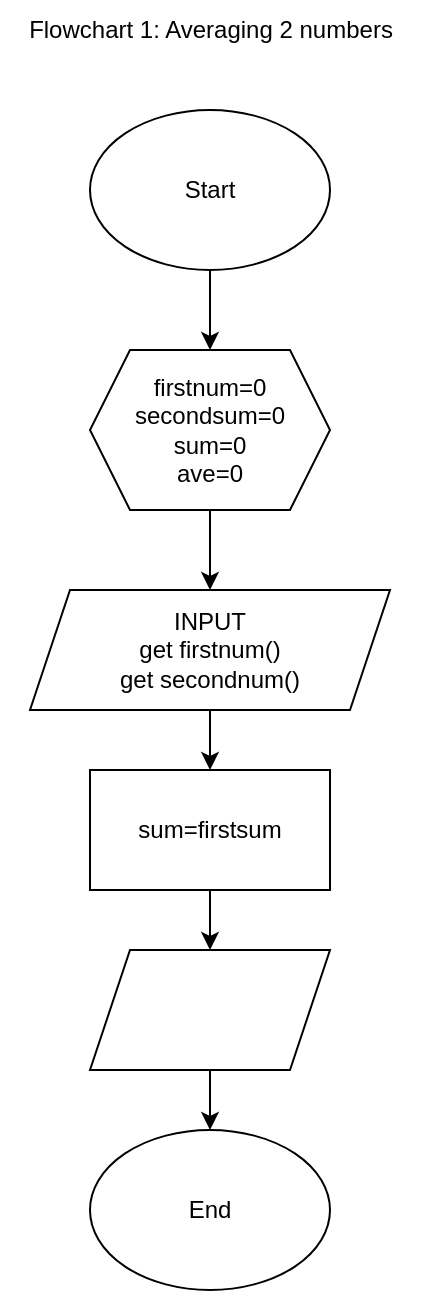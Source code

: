 <mxfile version="20.8.10" type="github">
  <diagram id="C5RBs43oDa-KdzZeNtuy" name="Page-1">
    <mxGraphModel dx="1434" dy="756" grid="1" gridSize="10" guides="1" tooltips="1" connect="1" arrows="1" fold="1" page="1" pageScale="1" pageWidth="827" pageHeight="1169" math="0" shadow="0">
      <root>
        <mxCell id="WIyWlLk6GJQsqaUBKTNV-0" />
        <mxCell id="WIyWlLk6GJQsqaUBKTNV-1" parent="WIyWlLk6GJQsqaUBKTNV-0" />
        <mxCell id="DBBJ72zB5dF7-DEx9NAv-4" value="" style="edgeStyle=orthogonalEdgeStyle;rounded=0;orthogonalLoop=1;jettySize=auto;html=1;" edge="1" parent="WIyWlLk6GJQsqaUBKTNV-1" source="DBBJ72zB5dF7-DEx9NAv-0" target="DBBJ72zB5dF7-DEx9NAv-2">
          <mxGeometry relative="1" as="geometry" />
        </mxCell>
        <mxCell id="DBBJ72zB5dF7-DEx9NAv-0" value="Start" style="ellipse;whiteSpace=wrap;html=1;" vertex="1" parent="WIyWlLk6GJQsqaUBKTNV-1">
          <mxGeometry x="70" y="80" width="120" height="80" as="geometry" />
        </mxCell>
        <mxCell id="DBBJ72zB5dF7-DEx9NAv-8" value="" style="edgeStyle=orthogonalEdgeStyle;rounded=0;orthogonalLoop=1;jettySize=auto;html=1;" edge="1" parent="WIyWlLk6GJQsqaUBKTNV-1" source="DBBJ72zB5dF7-DEx9NAv-2" target="DBBJ72zB5dF7-DEx9NAv-3">
          <mxGeometry relative="1" as="geometry" />
        </mxCell>
        <mxCell id="DBBJ72zB5dF7-DEx9NAv-2" value="firstnum=0&lt;br&gt;secondsum=0&lt;br&gt;sum=0&lt;br&gt;ave=0" style="shape=hexagon;perimeter=hexagonPerimeter2;whiteSpace=wrap;html=1;fixedSize=1;" vertex="1" parent="WIyWlLk6GJQsqaUBKTNV-1">
          <mxGeometry x="70" y="200" width="120" height="80" as="geometry" />
        </mxCell>
        <mxCell id="DBBJ72zB5dF7-DEx9NAv-9" value="" style="edgeStyle=orthogonalEdgeStyle;rounded=0;orthogonalLoop=1;jettySize=auto;html=1;" edge="1" parent="WIyWlLk6GJQsqaUBKTNV-1" source="DBBJ72zB5dF7-DEx9NAv-3" target="DBBJ72zB5dF7-DEx9NAv-5">
          <mxGeometry relative="1" as="geometry" />
        </mxCell>
        <mxCell id="DBBJ72zB5dF7-DEx9NAv-3" value="INPUT&lt;br&gt;get firstnum()&lt;br&gt;get secondnum()" style="shape=parallelogram;perimeter=parallelogramPerimeter;whiteSpace=wrap;html=1;fixedSize=1;" vertex="1" parent="WIyWlLk6GJQsqaUBKTNV-1">
          <mxGeometry x="40" y="320" width="180" height="60" as="geometry" />
        </mxCell>
        <mxCell id="DBBJ72zB5dF7-DEx9NAv-10" value="" style="edgeStyle=orthogonalEdgeStyle;rounded=0;orthogonalLoop=1;jettySize=auto;html=1;" edge="1" parent="WIyWlLk6GJQsqaUBKTNV-1" source="DBBJ72zB5dF7-DEx9NAv-5" target="DBBJ72zB5dF7-DEx9NAv-6">
          <mxGeometry relative="1" as="geometry" />
        </mxCell>
        <mxCell id="DBBJ72zB5dF7-DEx9NAv-5" value="sum=firstsum" style="rounded=0;whiteSpace=wrap;html=1;" vertex="1" parent="WIyWlLk6GJQsqaUBKTNV-1">
          <mxGeometry x="70" y="410" width="120" height="60" as="geometry" />
        </mxCell>
        <mxCell id="DBBJ72zB5dF7-DEx9NAv-11" value="" style="edgeStyle=orthogonalEdgeStyle;rounded=0;orthogonalLoop=1;jettySize=auto;html=1;" edge="1" parent="WIyWlLk6GJQsqaUBKTNV-1" source="DBBJ72zB5dF7-DEx9NAv-6" target="DBBJ72zB5dF7-DEx9NAv-7">
          <mxGeometry relative="1" as="geometry" />
        </mxCell>
        <mxCell id="DBBJ72zB5dF7-DEx9NAv-6" value="" style="shape=parallelogram;perimeter=parallelogramPerimeter;whiteSpace=wrap;html=1;fixedSize=1;" vertex="1" parent="WIyWlLk6GJQsqaUBKTNV-1">
          <mxGeometry x="70" y="500" width="120" height="60" as="geometry" />
        </mxCell>
        <mxCell id="DBBJ72zB5dF7-DEx9NAv-7" value="End" style="ellipse;whiteSpace=wrap;html=1;" vertex="1" parent="WIyWlLk6GJQsqaUBKTNV-1">
          <mxGeometry x="70" y="590" width="120" height="80" as="geometry" />
        </mxCell>
        <mxCell id="DBBJ72zB5dF7-DEx9NAv-12" value="Flowchart 1: Averaging 2 numbers" style="text;html=1;align=center;verticalAlign=middle;resizable=0;points=[];autosize=1;strokeColor=none;fillColor=none;" vertex="1" parent="WIyWlLk6GJQsqaUBKTNV-1">
          <mxGeometry x="25" y="25" width="210" height="30" as="geometry" />
        </mxCell>
      </root>
    </mxGraphModel>
  </diagram>
</mxfile>
